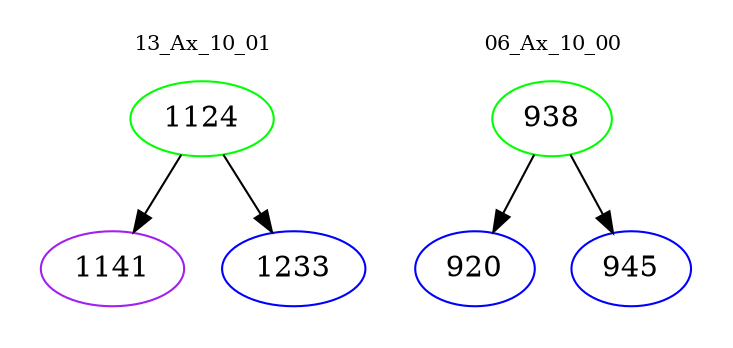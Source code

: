 digraph{
subgraph cluster_0 {
color = white
label = "13_Ax_10_01";
fontsize=10;
T0_1124 [label="1124", color="green"]
T0_1124 -> T0_1141 [color="black"]
T0_1141 [label="1141", color="purple"]
T0_1124 -> T0_1233 [color="black"]
T0_1233 [label="1233", color="blue"]
}
subgraph cluster_1 {
color = white
label = "06_Ax_10_00";
fontsize=10;
T1_938 [label="938", color="green"]
T1_938 -> T1_920 [color="black"]
T1_920 [label="920", color="blue"]
T1_938 -> T1_945 [color="black"]
T1_945 [label="945", color="blue"]
}
}
